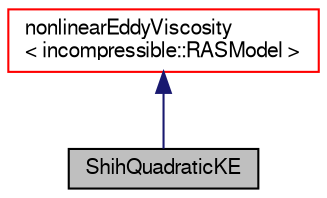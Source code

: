 digraph "ShihQuadraticKE"
{
  bgcolor="transparent";
  edge [fontname="FreeSans",fontsize="10",labelfontname="FreeSans",labelfontsize="10"];
  node [fontname="FreeSans",fontsize="10",shape=record];
  Node1 [label="ShihQuadraticKE",height=0.2,width=0.4,color="black", fillcolor="grey75", style="filled" fontcolor="black"];
  Node2 -> Node1 [dir="back",color="midnightblue",fontsize="10",style="solid",fontname="FreeSans"];
  Node2 [label="nonlinearEddyViscosity\l\< incompressible::RASModel \>",height=0.2,width=0.4,color="red",URL="$a01575.html"];
}
